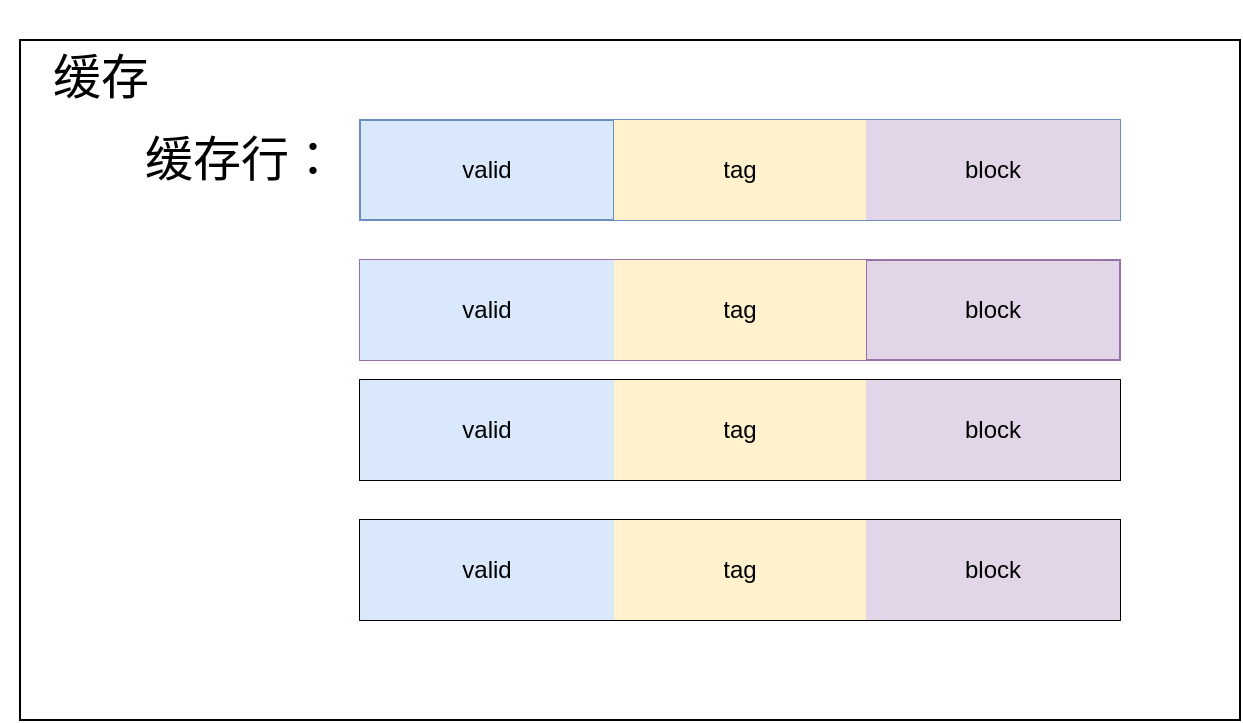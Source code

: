 <mxfile version="13.9.2" type="github">
  <diagram id="tRxmEBHIX5lkmGHreGHs" name="Page-1">
    <mxGraphModel dx="765" dy="599" grid="1" gridSize="10" guides="1" tooltips="1" connect="1" arrows="1" fold="1" page="1" pageScale="1" pageWidth="827" pageHeight="1169" math="0" shadow="0">
      <root>
        <mxCell id="0" />
        <mxCell id="1" parent="0" />
        <mxCell id="lF_yF9Vi6RXyogNAGbkO-29" value="" style="rounded=0;whiteSpace=wrap;html=1;" vertex="1" parent="1">
          <mxGeometry x="40" y="150" width="610" height="340" as="geometry" />
        </mxCell>
        <mxCell id="lF_yF9Vi6RXyogNAGbkO-1" value="" style="shape=table;html=1;whiteSpace=wrap;startSize=0;container=1;collapsible=0;childLayout=tableLayout;fillColor=#dae8fc;strokeColor=#6c8ebf;" vertex="1" parent="1">
          <mxGeometry x="210" y="190" width="380" height="50" as="geometry" />
        </mxCell>
        <mxCell id="lF_yF9Vi6RXyogNAGbkO-2" value="" style="shape=partialRectangle;html=1;whiteSpace=wrap;collapsible=0;dropTarget=0;pointerEvents=0;fillColor=none;top=0;left=0;bottom=0;right=0;points=[[0,0.5],[1,0.5]];portConstraint=eastwest;" vertex="1" parent="lF_yF9Vi6RXyogNAGbkO-1">
          <mxGeometry width="380" height="50" as="geometry" />
        </mxCell>
        <mxCell id="lF_yF9Vi6RXyogNAGbkO-3" value="valid" style="shape=partialRectangle;html=1;whiteSpace=wrap;connectable=0;fillColor=none;top=0;left=0;bottom=0;right=0;overflow=hidden;" vertex="1" parent="lF_yF9Vi6RXyogNAGbkO-2">
          <mxGeometry width="127" height="50" as="geometry" />
        </mxCell>
        <mxCell id="lF_yF9Vi6RXyogNAGbkO-4" value="tag" style="shape=partialRectangle;html=1;whiteSpace=wrap;connectable=0;fillColor=#fff2cc;top=0;left=0;bottom=0;right=0;overflow=hidden;strokeColor=#d6b656;" vertex="1" parent="lF_yF9Vi6RXyogNAGbkO-2">
          <mxGeometry x="127" width="126" height="50" as="geometry" />
        </mxCell>
        <mxCell id="lF_yF9Vi6RXyogNAGbkO-5" value="block" style="shape=partialRectangle;html=1;whiteSpace=wrap;connectable=0;fillColor=#e1d5e7;top=0;left=0;bottom=0;right=0;overflow=hidden;strokeColor=#9673a6;" vertex="1" parent="lF_yF9Vi6RXyogNAGbkO-2">
          <mxGeometry x="253" width="127" height="50" as="geometry" />
        </mxCell>
        <mxCell id="lF_yF9Vi6RXyogNAGbkO-14" value="" style="shape=table;html=1;whiteSpace=wrap;startSize=0;container=1;collapsible=0;childLayout=tableLayout;fillColor=#e1d5e7;strokeColor=#9673a6;" vertex="1" parent="1">
          <mxGeometry x="210" y="260" width="380" height="50" as="geometry" />
        </mxCell>
        <mxCell id="lF_yF9Vi6RXyogNAGbkO-15" value="" style="shape=partialRectangle;html=1;whiteSpace=wrap;collapsible=0;dropTarget=0;pointerEvents=0;fillColor=none;top=0;left=0;bottom=0;right=0;points=[[0,0.5],[1,0.5]];portConstraint=eastwest;" vertex="1" parent="lF_yF9Vi6RXyogNAGbkO-14">
          <mxGeometry width="380" height="50" as="geometry" />
        </mxCell>
        <mxCell id="lF_yF9Vi6RXyogNAGbkO-16" value="valid" style="shape=partialRectangle;html=1;whiteSpace=wrap;connectable=0;fillColor=#dae8fc;top=0;left=0;bottom=0;right=0;overflow=hidden;strokeColor=#6c8ebf;" vertex="1" parent="lF_yF9Vi6RXyogNAGbkO-15">
          <mxGeometry width="127" height="50" as="geometry" />
        </mxCell>
        <mxCell id="lF_yF9Vi6RXyogNAGbkO-17" value="tag" style="shape=partialRectangle;html=1;whiteSpace=wrap;connectable=0;fillColor=#fff2cc;top=0;left=0;bottom=0;right=0;overflow=hidden;strokeColor=#d6b656;" vertex="1" parent="lF_yF9Vi6RXyogNAGbkO-15">
          <mxGeometry x="127" width="126" height="50" as="geometry" />
        </mxCell>
        <mxCell id="lF_yF9Vi6RXyogNAGbkO-18" value="block" style="shape=partialRectangle;html=1;whiteSpace=wrap;connectable=0;fillColor=none;top=0;left=0;bottom=0;right=0;overflow=hidden;" vertex="1" parent="lF_yF9Vi6RXyogNAGbkO-15">
          <mxGeometry x="253" width="127" height="50" as="geometry" />
        </mxCell>
        <mxCell id="lF_yF9Vi6RXyogNAGbkO-19" value="" style="shape=table;html=1;whiteSpace=wrap;startSize=0;container=1;collapsible=0;childLayout=tableLayout;" vertex="1" parent="1">
          <mxGeometry x="210" y="320" width="380" height="50" as="geometry" />
        </mxCell>
        <mxCell id="lF_yF9Vi6RXyogNAGbkO-20" value="" style="shape=partialRectangle;html=1;whiteSpace=wrap;collapsible=0;dropTarget=0;pointerEvents=0;fillColor=none;top=0;left=0;bottom=0;right=0;points=[[0,0.5],[1,0.5]];portConstraint=eastwest;" vertex="1" parent="lF_yF9Vi6RXyogNAGbkO-19">
          <mxGeometry width="380" height="50" as="geometry" />
        </mxCell>
        <mxCell id="lF_yF9Vi6RXyogNAGbkO-21" value="valid" style="shape=partialRectangle;html=1;whiteSpace=wrap;connectable=0;fillColor=#dae8fc;top=0;left=0;bottom=0;right=0;overflow=hidden;strokeColor=#6c8ebf;" vertex="1" parent="lF_yF9Vi6RXyogNAGbkO-20">
          <mxGeometry width="127" height="50" as="geometry" />
        </mxCell>
        <mxCell id="lF_yF9Vi6RXyogNAGbkO-22" value="tag" style="shape=partialRectangle;html=1;whiteSpace=wrap;connectable=0;fillColor=#fff2cc;top=0;left=0;bottom=0;right=0;overflow=hidden;strokeColor=#d6b656;" vertex="1" parent="lF_yF9Vi6RXyogNAGbkO-20">
          <mxGeometry x="127" width="126" height="50" as="geometry" />
        </mxCell>
        <mxCell id="lF_yF9Vi6RXyogNAGbkO-23" value="block" style="shape=partialRectangle;html=1;whiteSpace=wrap;connectable=0;fillColor=#e1d5e7;top=0;left=0;bottom=0;right=0;overflow=hidden;strokeColor=#9673a6;" vertex="1" parent="lF_yF9Vi6RXyogNAGbkO-20">
          <mxGeometry x="253" width="127" height="50" as="geometry" />
        </mxCell>
        <mxCell id="lF_yF9Vi6RXyogNAGbkO-24" value="" style="shape=table;html=1;whiteSpace=wrap;startSize=0;container=1;collapsible=0;childLayout=tableLayout;" vertex="1" parent="1">
          <mxGeometry x="210" y="390" width="380" height="50" as="geometry" />
        </mxCell>
        <mxCell id="lF_yF9Vi6RXyogNAGbkO-25" value="" style="shape=partialRectangle;html=1;whiteSpace=wrap;collapsible=0;dropTarget=0;pointerEvents=0;fillColor=none;top=0;left=0;bottom=0;right=0;points=[[0,0.5],[1,0.5]];portConstraint=eastwest;" vertex="1" parent="lF_yF9Vi6RXyogNAGbkO-24">
          <mxGeometry width="380" height="50" as="geometry" />
        </mxCell>
        <mxCell id="lF_yF9Vi6RXyogNAGbkO-26" value="valid" style="shape=partialRectangle;html=1;whiteSpace=wrap;connectable=0;fillColor=#dae8fc;top=0;left=0;bottom=0;right=0;overflow=hidden;strokeColor=#6c8ebf;" vertex="1" parent="lF_yF9Vi6RXyogNAGbkO-25">
          <mxGeometry width="127" height="50" as="geometry" />
        </mxCell>
        <mxCell id="lF_yF9Vi6RXyogNAGbkO-27" value="tag" style="shape=partialRectangle;html=1;whiteSpace=wrap;connectable=0;fillColor=#fff2cc;top=0;left=0;bottom=0;right=0;overflow=hidden;strokeColor=#d6b656;" vertex="1" parent="lF_yF9Vi6RXyogNAGbkO-25">
          <mxGeometry x="127" width="126" height="50" as="geometry" />
        </mxCell>
        <mxCell id="lF_yF9Vi6RXyogNAGbkO-28" value="block" style="shape=partialRectangle;html=1;whiteSpace=wrap;connectable=0;fillColor=#e1d5e7;top=0;left=0;bottom=0;right=0;overflow=hidden;strokeColor=#9673a6;" vertex="1" parent="lF_yF9Vi6RXyogNAGbkO-25">
          <mxGeometry x="253" width="127" height="50" as="geometry" />
        </mxCell>
        <mxCell id="lF_yF9Vi6RXyogNAGbkO-31" value="&lt;p&gt;&lt;font face=&quot;Courier New&quot; style=&quot;font-weight: normal&quot;&gt;缓存&lt;/font&gt;&lt;/p&gt;" style="text;strokeColor=none;fillColor=none;html=1;fontSize=24;fontStyle=1;verticalAlign=middle;align=center;" vertex="1" parent="1">
          <mxGeometry x="30" y="150" width="100" height="40" as="geometry" />
        </mxCell>
        <mxCell id="lF_yF9Vi6RXyogNAGbkO-33" value="&lt;span style=&quot;font-weight: normal&quot;&gt;缓存行：&lt;/span&gt;" style="text;strokeColor=none;fillColor=none;html=1;fontSize=24;fontStyle=1;verticalAlign=middle;align=center;" vertex="1" parent="1">
          <mxGeometry x="100" y="190" width="100" height="40" as="geometry" />
        </mxCell>
      </root>
    </mxGraphModel>
  </diagram>
</mxfile>
